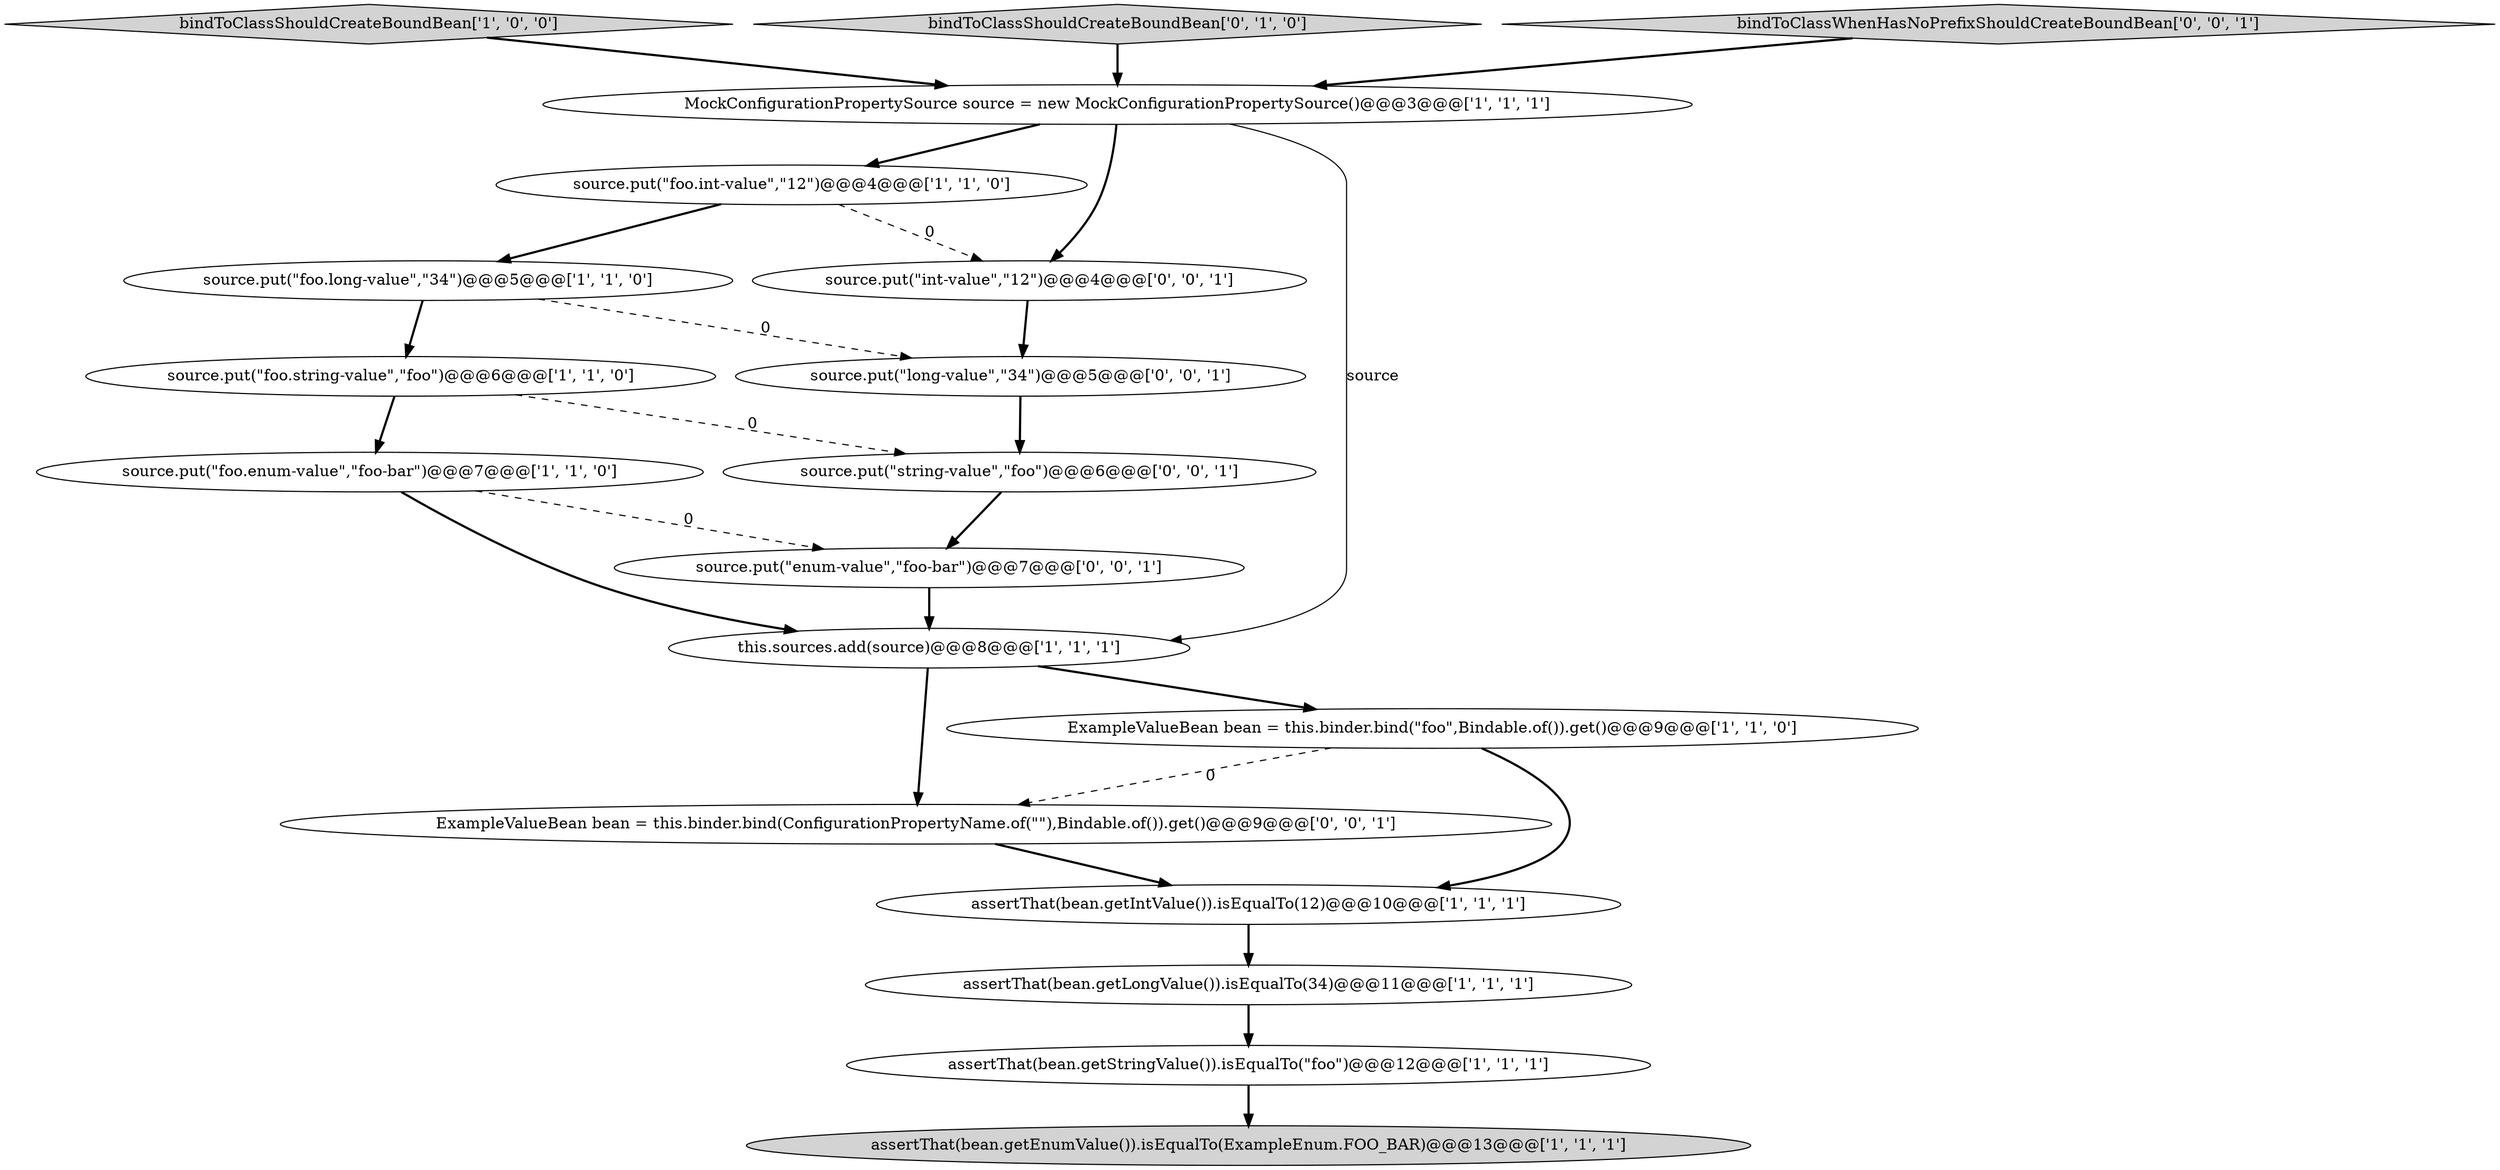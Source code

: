 digraph {
7 [style = filled, label = "source.put(\"foo.int-value\",\"12\")@@@4@@@['1', '1', '0']", fillcolor = white, shape = ellipse image = "AAA0AAABBB1BBB"];
17 [style = filled, label = "source.put(\"long-value\",\"34\")@@@5@@@['0', '0', '1']", fillcolor = white, shape = ellipse image = "AAA0AAABBB3BBB"];
10 [style = filled, label = "source.put(\"foo.enum-value\",\"foo-bar\")@@@7@@@['1', '1', '0']", fillcolor = white, shape = ellipse image = "AAA0AAABBB1BBB"];
11 [style = filled, label = "assertThat(bean.getStringValue()).isEqualTo(\"foo\")@@@12@@@['1', '1', '1']", fillcolor = white, shape = ellipse image = "AAA0AAABBB1BBB"];
4 [style = filled, label = "MockConfigurationPropertySource source = new MockConfigurationPropertySource()@@@3@@@['1', '1', '1']", fillcolor = white, shape = ellipse image = "AAA0AAABBB1BBB"];
0 [style = filled, label = "bindToClassShouldCreateBoundBean['1', '0', '0']", fillcolor = lightgray, shape = diamond image = "AAA0AAABBB1BBB"];
5 [style = filled, label = "source.put(\"foo.long-value\",\"34\")@@@5@@@['1', '1', '0']", fillcolor = white, shape = ellipse image = "AAA0AAABBB1BBB"];
15 [style = filled, label = "ExampleValueBean bean = this.binder.bind(ConfigurationPropertyName.of(\"\"),Bindable.of()).get()@@@9@@@['0', '0', '1']", fillcolor = white, shape = ellipse image = "AAA0AAABBB3BBB"];
2 [style = filled, label = "ExampleValueBean bean = this.binder.bind(\"foo\",Bindable.of()).get()@@@9@@@['1', '1', '0']", fillcolor = white, shape = ellipse image = "AAA0AAABBB1BBB"];
6 [style = filled, label = "assertThat(bean.getEnumValue()).isEqualTo(ExampleEnum.FOO_BAR)@@@13@@@['1', '1', '1']", fillcolor = lightgray, shape = ellipse image = "AAA0AAABBB1BBB"];
12 [style = filled, label = "bindToClassShouldCreateBoundBean['0', '1', '0']", fillcolor = lightgray, shape = diamond image = "AAA0AAABBB2BBB"];
9 [style = filled, label = "source.put(\"foo.string-value\",\"foo\")@@@6@@@['1', '1', '0']", fillcolor = white, shape = ellipse image = "AAA0AAABBB1BBB"];
14 [style = filled, label = "source.put(\"int-value\",\"12\")@@@4@@@['0', '0', '1']", fillcolor = white, shape = ellipse image = "AAA0AAABBB3BBB"];
1 [style = filled, label = "this.sources.add(source)@@@8@@@['1', '1', '1']", fillcolor = white, shape = ellipse image = "AAA0AAABBB1BBB"];
13 [style = filled, label = "source.put(\"string-value\",\"foo\")@@@6@@@['0', '0', '1']", fillcolor = white, shape = ellipse image = "AAA0AAABBB3BBB"];
8 [style = filled, label = "assertThat(bean.getIntValue()).isEqualTo(12)@@@10@@@['1', '1', '1']", fillcolor = white, shape = ellipse image = "AAA0AAABBB1BBB"];
18 [style = filled, label = "bindToClassWhenHasNoPrefixShouldCreateBoundBean['0', '0', '1']", fillcolor = lightgray, shape = diamond image = "AAA0AAABBB3BBB"];
16 [style = filled, label = "source.put(\"enum-value\",\"foo-bar\")@@@7@@@['0', '0', '1']", fillcolor = white, shape = ellipse image = "AAA0AAABBB3BBB"];
3 [style = filled, label = "assertThat(bean.getLongValue()).isEqualTo(34)@@@11@@@['1', '1', '1']", fillcolor = white, shape = ellipse image = "AAA0AAABBB1BBB"];
4->14 [style = bold, label=""];
4->1 [style = solid, label="source"];
5->9 [style = bold, label=""];
7->14 [style = dashed, label="0"];
1->15 [style = bold, label=""];
11->6 [style = bold, label=""];
8->3 [style = bold, label=""];
3->11 [style = bold, label=""];
14->17 [style = bold, label=""];
9->10 [style = bold, label=""];
13->16 [style = bold, label=""];
4->7 [style = bold, label=""];
2->15 [style = dashed, label="0"];
7->5 [style = bold, label=""];
5->17 [style = dashed, label="0"];
18->4 [style = bold, label=""];
12->4 [style = bold, label=""];
16->1 [style = bold, label=""];
0->4 [style = bold, label=""];
9->13 [style = dashed, label="0"];
1->2 [style = bold, label=""];
17->13 [style = bold, label=""];
10->16 [style = dashed, label="0"];
10->1 [style = bold, label=""];
15->8 [style = bold, label=""];
2->8 [style = bold, label=""];
}
